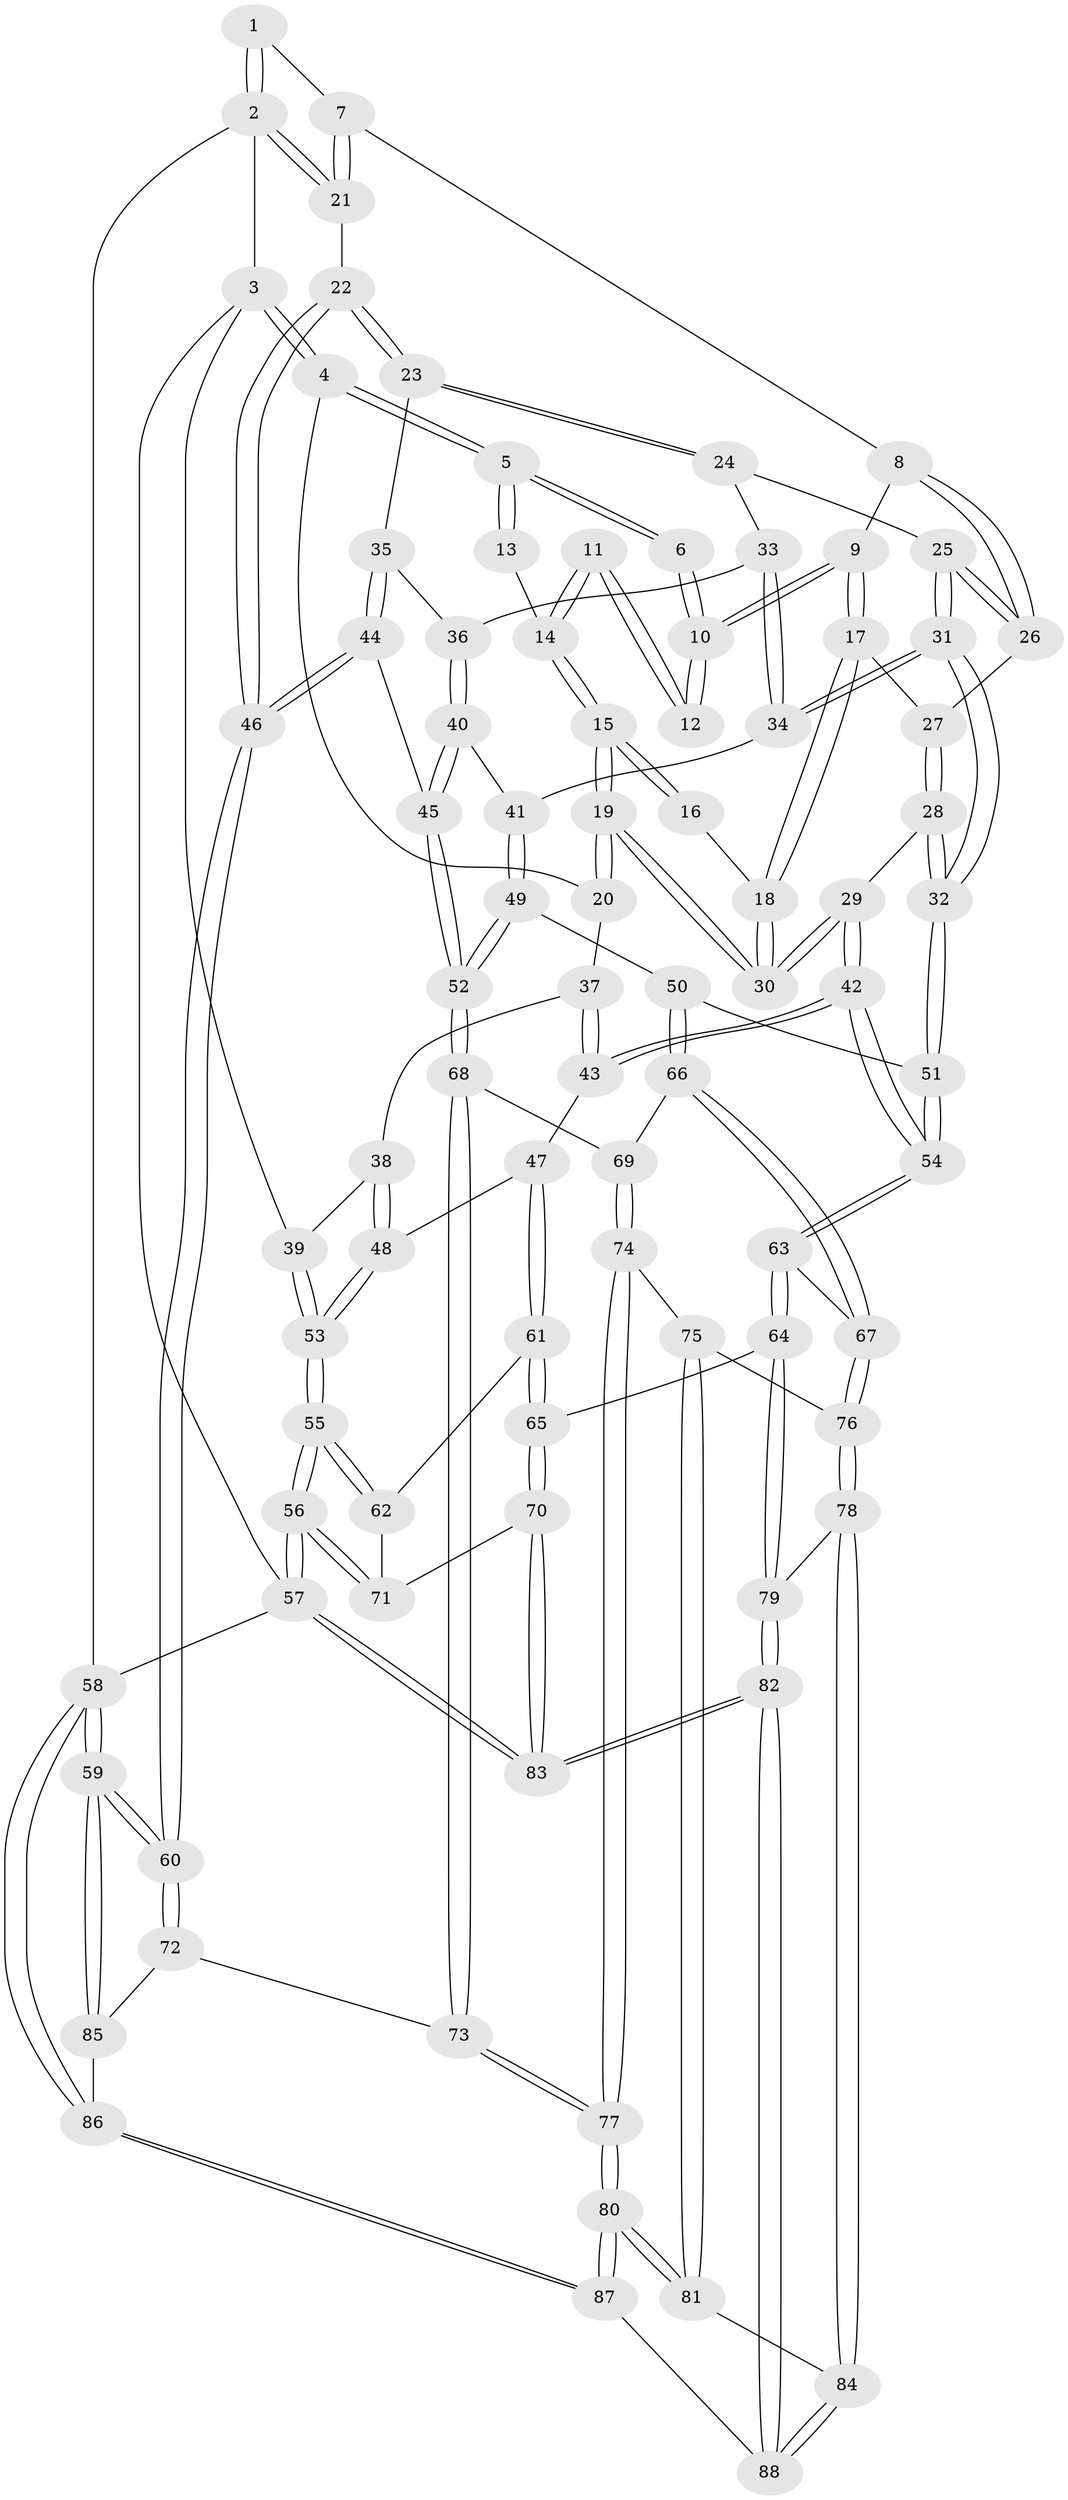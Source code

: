 // Generated by graph-tools (version 1.1) at 2025/11/02/27/25 16:11:56]
// undirected, 88 vertices, 217 edges
graph export_dot {
graph [start="1"]
  node [color=gray90,style=filled];
  1 [pos="+0.9563571234255304+0"];
  2 [pos="+1+0"];
  3 [pos="+0+0"];
  4 [pos="+0+0"];
  5 [pos="+0+0"];
  6 [pos="+0.5910288989119987+0"];
  7 [pos="+0.8288415695164866+0.085734636610135"];
  8 [pos="+0.8278522346697318+0.08674349192388453"];
  9 [pos="+0.6365469841222157+0.04456160958912176"];
  10 [pos="+0.5932453086665206+0"];
  11 [pos="+0.49292404252697297+0.033135255660047644"];
  12 [pos="+0.5839830513520308+0"];
  13 [pos="+0.34093801747161157+0.013589913601306349"];
  14 [pos="+0.4048918675543737+0.11209917982236148"];
  15 [pos="+0.37356360125158494+0.2526526568069164"];
  16 [pos="+0.5279834643123129+0.08619594875038931"];
  17 [pos="+0.6368954209057842+0.07668563783452041"];
  18 [pos="+0.4915382580701527+0.25852391943145564"];
  19 [pos="+0.36415716045362856+0.281849807356793"];
  20 [pos="+0.30714529758060627+0.27723970904979023"];
  21 [pos="+1+0.11191461265079648"];
  22 [pos="+1+0.23609316179884512"];
  23 [pos="+0.9747364761730807+0.2934850228203333"];
  24 [pos="+0.8945710855569801+0.2706039699847158"];
  25 [pos="+0.8554170997846776+0.24321680534456225"];
  26 [pos="+0.8313040382167841+0.21775102862608967"];
  27 [pos="+0.6870216729317752+0.2206599870195238"];
  28 [pos="+0.5691127981344442+0.3976860785289217"];
  29 [pos="+0.4921166717368052+0.3772714967452777"];
  30 [pos="+0.44755764624584726+0.3308571755869477"];
  31 [pos="+0.6330130095192542+0.41576981039665645"];
  32 [pos="+0.5852159263653747+0.4119709599196543"];
  33 [pos="+0.7803008162029113+0.39616534754721044"];
  34 [pos="+0.7177634701235994+0.4353566039675509"];
  35 [pos="+0.9174560680611693+0.4066112193300906"];
  36 [pos="+0.8872418158567857+0.4219247895264432"];
  37 [pos="+0.260731137456871+0.3195650824657302"];
  38 [pos="+0.11259714975883747+0.40378982996977153"];
  39 [pos="+0+0.253958713822256"];
  40 [pos="+0.8131876214233037+0.49550443763952856"];
  41 [pos="+0.7652967544860722+0.4759451408771254"];
  42 [pos="+0.33986759168461683+0.6217897758197181"];
  43 [pos="+0.27931153127470665+0.6097178226741155"];
  44 [pos="+0.962569025964195+0.6762916310176639"];
  45 [pos="+0.9606749511189278+0.6767322553717203"];
  46 [pos="+1+0.6719880229007985"];
  47 [pos="+0.18268040230517804+0.6149413129121658"];
  48 [pos="+0.1279485493386734+0.5379003752356941"];
  49 [pos="+0.7375131405291886+0.6558149252388626"];
  50 [pos="+0.6476889144461289+0.651021752503174"];
  51 [pos="+0.616046112789865+0.6211076790696938"];
  52 [pos="+0.9060179656525674+0.7096966086974621"];
  53 [pos="+0+0.6061351805531499"];
  54 [pos="+0.40039590113469353+0.7117921998992146"];
  55 [pos="+0+0.7330333655097059"];
  56 [pos="+0+0.822952857726845"];
  57 [pos="+0+1"];
  58 [pos="+1+1"];
  59 [pos="+1+1"];
  60 [pos="+1+0.9968069250046196"];
  61 [pos="+0.11274805476322573+0.7330943763464186"];
  62 [pos="+0.11237054280960176+0.7332213843585307"];
  63 [pos="+0.40184865432063+0.7486774967285962"];
  64 [pos="+0.29521682747419853+0.8562183166105249"];
  65 [pos="+0.2279304963948256+0.8554557404208686"];
  66 [pos="+0.6286582254643205+0.7863473114865162"];
  67 [pos="+0.49036610771802785+0.82846588265416"];
  68 [pos="+0.8708059962129693+0.7793877709353089"];
  69 [pos="+0.6762562988068324+0.8378976311054511"];
  70 [pos="+0.125010523405914+0.9991368572241105"];
  71 [pos="+0.06359245723046858+0.9034957552581017"];
  72 [pos="+0.909265470434868+0.9149825133488928"];
  73 [pos="+0.8673586887078374+0.8623327584951903"];
  74 [pos="+0.672356103767532+0.8916608754301502"];
  75 [pos="+0.6550305084984266+0.8980938923141224"];
  76 [pos="+0.4995047048826219+0.887784470887799"];
  77 [pos="+0.745135408410124+1"];
  78 [pos="+0.49803037876267814+0.9040287724656236"];
  79 [pos="+0.3305085518025639+0.942625474798605"];
  80 [pos="+0.7379629532574832+1"];
  81 [pos="+0.5879699975904165+0.955539437249619"];
  82 [pos="+0.3611317888534235+1"];
  83 [pos="+0.08232962861609426+1"];
  84 [pos="+0.5075572177996888+0.9569606149234454"];
  85 [pos="+0.91518630886031+0.9445067177289646"];
  86 [pos="+0.8317284984733094+1"];
  87 [pos="+0.7478631386091324+1"];
  88 [pos="+0.42989952513063595+1"];
  1 -- 2;
  1 -- 2;
  1 -- 7;
  2 -- 3;
  2 -- 21;
  2 -- 21;
  2 -- 58;
  3 -- 4;
  3 -- 4;
  3 -- 39;
  3 -- 57;
  4 -- 5;
  4 -- 5;
  4 -- 20;
  5 -- 6;
  5 -- 6;
  5 -- 13;
  5 -- 13;
  6 -- 10;
  6 -- 10;
  7 -- 8;
  7 -- 21;
  7 -- 21;
  8 -- 9;
  8 -- 26;
  8 -- 26;
  9 -- 10;
  9 -- 10;
  9 -- 17;
  9 -- 17;
  10 -- 12;
  10 -- 12;
  11 -- 12;
  11 -- 12;
  11 -- 14;
  11 -- 14;
  13 -- 14;
  14 -- 15;
  14 -- 15;
  15 -- 16;
  15 -- 16;
  15 -- 19;
  15 -- 19;
  16 -- 18;
  17 -- 18;
  17 -- 18;
  17 -- 27;
  18 -- 30;
  18 -- 30;
  19 -- 20;
  19 -- 20;
  19 -- 30;
  19 -- 30;
  20 -- 37;
  21 -- 22;
  22 -- 23;
  22 -- 23;
  22 -- 46;
  22 -- 46;
  23 -- 24;
  23 -- 24;
  23 -- 35;
  24 -- 25;
  24 -- 33;
  25 -- 26;
  25 -- 26;
  25 -- 31;
  25 -- 31;
  26 -- 27;
  27 -- 28;
  27 -- 28;
  28 -- 29;
  28 -- 32;
  28 -- 32;
  29 -- 30;
  29 -- 30;
  29 -- 42;
  29 -- 42;
  31 -- 32;
  31 -- 32;
  31 -- 34;
  31 -- 34;
  32 -- 51;
  32 -- 51;
  33 -- 34;
  33 -- 34;
  33 -- 36;
  34 -- 41;
  35 -- 36;
  35 -- 44;
  35 -- 44;
  36 -- 40;
  36 -- 40;
  37 -- 38;
  37 -- 43;
  37 -- 43;
  38 -- 39;
  38 -- 48;
  38 -- 48;
  39 -- 53;
  39 -- 53;
  40 -- 41;
  40 -- 45;
  40 -- 45;
  41 -- 49;
  41 -- 49;
  42 -- 43;
  42 -- 43;
  42 -- 54;
  42 -- 54;
  43 -- 47;
  44 -- 45;
  44 -- 46;
  44 -- 46;
  45 -- 52;
  45 -- 52;
  46 -- 60;
  46 -- 60;
  47 -- 48;
  47 -- 61;
  47 -- 61;
  48 -- 53;
  48 -- 53;
  49 -- 50;
  49 -- 52;
  49 -- 52;
  50 -- 51;
  50 -- 66;
  50 -- 66;
  51 -- 54;
  51 -- 54;
  52 -- 68;
  52 -- 68;
  53 -- 55;
  53 -- 55;
  54 -- 63;
  54 -- 63;
  55 -- 56;
  55 -- 56;
  55 -- 62;
  55 -- 62;
  56 -- 57;
  56 -- 57;
  56 -- 71;
  56 -- 71;
  57 -- 83;
  57 -- 83;
  57 -- 58;
  58 -- 59;
  58 -- 59;
  58 -- 86;
  58 -- 86;
  59 -- 60;
  59 -- 60;
  59 -- 85;
  59 -- 85;
  60 -- 72;
  60 -- 72;
  61 -- 62;
  61 -- 65;
  61 -- 65;
  62 -- 71;
  63 -- 64;
  63 -- 64;
  63 -- 67;
  64 -- 65;
  64 -- 79;
  64 -- 79;
  65 -- 70;
  65 -- 70;
  66 -- 67;
  66 -- 67;
  66 -- 69;
  67 -- 76;
  67 -- 76;
  68 -- 69;
  68 -- 73;
  68 -- 73;
  69 -- 74;
  69 -- 74;
  70 -- 71;
  70 -- 83;
  70 -- 83;
  72 -- 73;
  72 -- 85;
  73 -- 77;
  73 -- 77;
  74 -- 75;
  74 -- 77;
  74 -- 77;
  75 -- 76;
  75 -- 81;
  75 -- 81;
  76 -- 78;
  76 -- 78;
  77 -- 80;
  77 -- 80;
  78 -- 79;
  78 -- 84;
  78 -- 84;
  79 -- 82;
  79 -- 82;
  80 -- 81;
  80 -- 81;
  80 -- 87;
  80 -- 87;
  81 -- 84;
  82 -- 83;
  82 -- 83;
  82 -- 88;
  82 -- 88;
  84 -- 88;
  84 -- 88;
  85 -- 86;
  86 -- 87;
  86 -- 87;
  87 -- 88;
}
